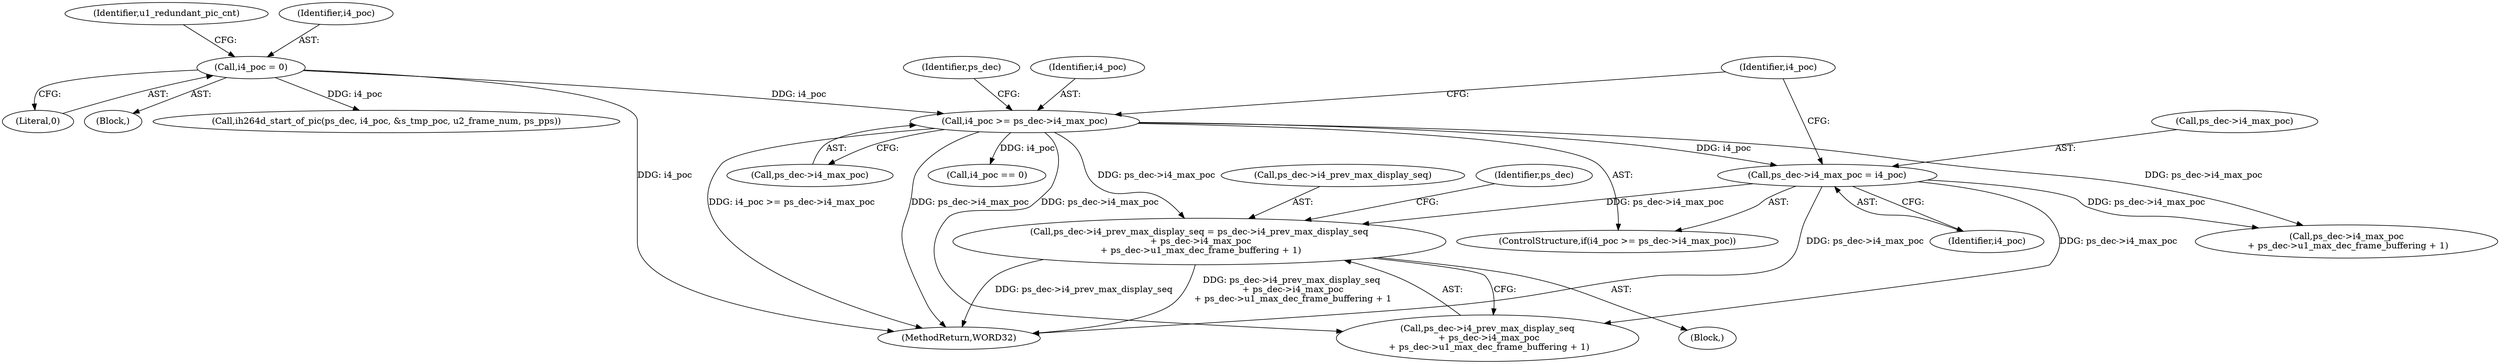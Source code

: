 digraph "0_Android_494561291a503840f385fbcd11d9bc5f4dc502b8_2@integer" {
"1001387" [label="(Call,ps_dec->i4_prev_max_display_seq = ps_dec->i4_prev_max_display_seq\n + ps_dec->i4_max_poc\n + ps_dec->u1_max_dec_frame_buffering + 1)"];
"1001372" [label="(Call,i4_poc >= ps_dec->i4_max_poc)"];
"1000182" [label="(Call,i4_poc = 0)"];
"1001377" [label="(Call,ps_dec->i4_max_poc = i4_poc)"];
"1001395" [label="(Call,ps_dec->i4_max_poc\n + ps_dec->u1_max_dec_frame_buffering + 1)"];
"1001379" [label="(Identifier,ps_dec)"];
"1001372" [label="(Call,i4_poc >= ps_dec->i4_max_poc)"];
"1001386" [label="(Block,)"];
"1001381" [label="(Identifier,i4_poc)"];
"1001374" [label="(Call,ps_dec->i4_max_poc)"];
"1000164" [label="(Block,)"];
"1001388" [label="(Call,ps_dec->i4_prev_max_display_seq)"];
"1001406" [label="(Identifier,ps_dec)"];
"1001391" [label="(Call,ps_dec->i4_prev_max_display_seq\n + ps_dec->i4_max_poc\n + ps_dec->u1_max_dec_frame_buffering + 1)"];
"1001384" [label="(Identifier,i4_poc)"];
"1001383" [label="(Call,i4_poc == 0)"];
"1001373" [label="(Identifier,i4_poc)"];
"1000190" [label="(Identifier,u1_redundant_pic_cnt)"];
"1001573" [label="(Call,ih264d_start_of_pic(ps_dec, i4_poc, &s_tmp_poc, u2_frame_num, ps_pps))"];
"1001387" [label="(Call,ps_dec->i4_prev_max_display_seq = ps_dec->i4_prev_max_display_seq\n + ps_dec->i4_max_poc\n + ps_dec->u1_max_dec_frame_buffering + 1)"];
"1002544" [label="(MethodReturn,WORD32)"];
"1000182" [label="(Call,i4_poc = 0)"];
"1001378" [label="(Call,ps_dec->i4_max_poc)"];
"1000184" [label="(Literal,0)"];
"1001377" [label="(Call,ps_dec->i4_max_poc = i4_poc)"];
"1001371" [label="(ControlStructure,if(i4_poc >= ps_dec->i4_max_poc))"];
"1000183" [label="(Identifier,i4_poc)"];
"1001387" -> "1001386"  [label="AST: "];
"1001387" -> "1001391"  [label="CFG: "];
"1001388" -> "1001387"  [label="AST: "];
"1001391" -> "1001387"  [label="AST: "];
"1001406" -> "1001387"  [label="CFG: "];
"1001387" -> "1002544"  [label="DDG: ps_dec->i4_prev_max_display_seq"];
"1001387" -> "1002544"  [label="DDG: ps_dec->i4_prev_max_display_seq\n + ps_dec->i4_max_poc\n + ps_dec->u1_max_dec_frame_buffering + 1"];
"1001372" -> "1001387"  [label="DDG: ps_dec->i4_max_poc"];
"1001377" -> "1001387"  [label="DDG: ps_dec->i4_max_poc"];
"1001372" -> "1001371"  [label="AST: "];
"1001372" -> "1001374"  [label="CFG: "];
"1001373" -> "1001372"  [label="AST: "];
"1001374" -> "1001372"  [label="AST: "];
"1001379" -> "1001372"  [label="CFG: "];
"1001384" -> "1001372"  [label="CFG: "];
"1001372" -> "1002544"  [label="DDG: i4_poc >= ps_dec->i4_max_poc"];
"1001372" -> "1002544"  [label="DDG: ps_dec->i4_max_poc"];
"1000182" -> "1001372"  [label="DDG: i4_poc"];
"1001372" -> "1001377"  [label="DDG: i4_poc"];
"1001372" -> "1001383"  [label="DDG: i4_poc"];
"1001372" -> "1001391"  [label="DDG: ps_dec->i4_max_poc"];
"1001372" -> "1001395"  [label="DDG: ps_dec->i4_max_poc"];
"1000182" -> "1000164"  [label="AST: "];
"1000182" -> "1000184"  [label="CFG: "];
"1000183" -> "1000182"  [label="AST: "];
"1000184" -> "1000182"  [label="AST: "];
"1000190" -> "1000182"  [label="CFG: "];
"1000182" -> "1002544"  [label="DDG: i4_poc"];
"1000182" -> "1001573"  [label="DDG: i4_poc"];
"1001377" -> "1001371"  [label="AST: "];
"1001377" -> "1001381"  [label="CFG: "];
"1001378" -> "1001377"  [label="AST: "];
"1001381" -> "1001377"  [label="AST: "];
"1001384" -> "1001377"  [label="CFG: "];
"1001377" -> "1002544"  [label="DDG: ps_dec->i4_max_poc"];
"1001377" -> "1001391"  [label="DDG: ps_dec->i4_max_poc"];
"1001377" -> "1001395"  [label="DDG: ps_dec->i4_max_poc"];
}
